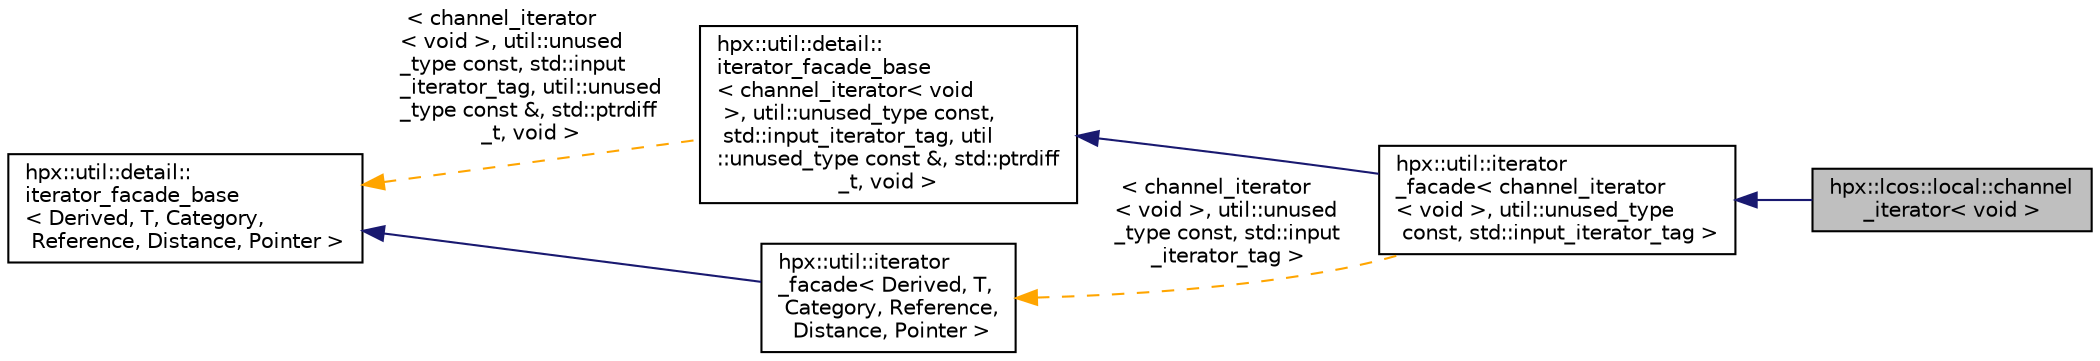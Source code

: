 digraph "hpx::lcos::local::channel_iterator&lt; void &gt;"
{
  edge [fontname="Helvetica",fontsize="10",labelfontname="Helvetica",labelfontsize="10"];
  node [fontname="Helvetica",fontsize="10",shape=record];
  rankdir="LR";
  Node5 [label="hpx::lcos::local::channel\l_iterator\< void \>",height=0.2,width=0.4,color="black", fillcolor="grey75", style="filled", fontcolor="black"];
  Node6 -> Node5 [dir="back",color="midnightblue",fontsize="10",style="solid",fontname="Helvetica"];
  Node6 [label="hpx::util::iterator\l_facade\< channel_iterator\l\< void \>, util::unused_type\l const, std::input_iterator_tag \>",height=0.2,width=0.4,color="black", fillcolor="white", style="filled",URL="$db/d7c/structhpx_1_1util_1_1iterator__facade.html"];
  Node7 -> Node6 [dir="back",color="midnightblue",fontsize="10",style="solid",fontname="Helvetica"];
  Node7 [label="hpx::util::detail::\literator_facade_base\l\< channel_iterator\< void\l \>, util::unused_type const,\l std::input_iterator_tag, util\l::unused_type const &, std::ptrdiff\l_t, void \>",height=0.2,width=0.4,color="black", fillcolor="white", style="filled",URL="$d5/d11/classhpx_1_1util_1_1detail_1_1iterator__facade__base.html"];
  Node8 -> Node7 [dir="back",color="orange",fontsize="10",style="dashed",label=" \< channel_iterator\l\< void \>, util::unused\l_type const, std::input\l_iterator_tag, util::unused\l_type const &, std::ptrdiff\l_t, void \>" ,fontname="Helvetica"];
  Node8 [label="hpx::util::detail::\literator_facade_base\l\< Derived, T, Category,\l Reference, Distance, Pointer \>",height=0.2,width=0.4,color="black", fillcolor="white", style="filled",URL="$d5/d11/classhpx_1_1util_1_1detail_1_1iterator__facade__base.html"];
  Node9 -> Node6 [dir="back",color="orange",fontsize="10",style="dashed",label=" \< channel_iterator\l\< void \>, util::unused\l_type const, std::input\l_iterator_tag \>" ,fontname="Helvetica"];
  Node9 [label="hpx::util::iterator\l_facade\< Derived, T,\l Category, Reference,\l Distance, Pointer \>",height=0.2,width=0.4,color="black", fillcolor="white", style="filled",URL="$db/d7c/structhpx_1_1util_1_1iterator__facade.html"];
  Node8 -> Node9 [dir="back",color="midnightblue",fontsize="10",style="solid",fontname="Helvetica"];
}
